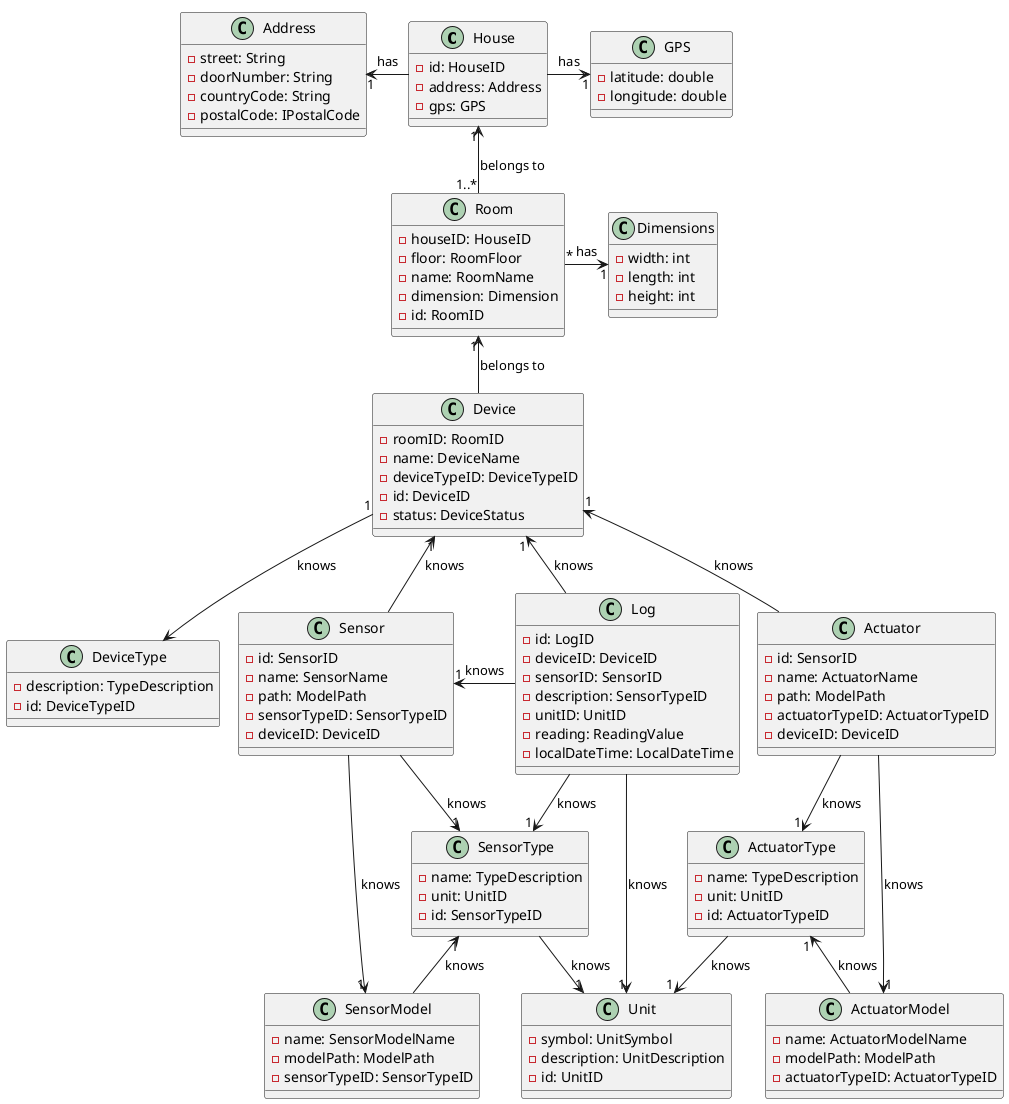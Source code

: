 @startuml
!pragma layout smetana

top to bottom direction
skinparam linetype ortho


class House {
    -id: HouseID
    -address: Address
    -gps: GPS
}
class Address{
    -street: String
    -doorNumber: String
    -countryCode: String
    -postalCode: IPostalCode
}
class GPS{
    -latitude: double
    -longitude: double
}

class Room {
    -houseID: HouseID
    -floor: RoomFloor
    -name: RoomName
    -dimension: Dimension
    -id: RoomID
}

class Dimensions {
    -width: int
    -length: int
    -height: int
}

class Device {
    -roomID: RoomID
    -name: DeviceName
    -deviceTypeID: DeviceTypeID
    -id: DeviceID
    -status: DeviceStatus
}

class DeviceType {
    -description: TypeDescription
    -id: DeviceTypeID
}

class Sensor {
    -id: SensorID
    -name: SensorName
    -path: ModelPath
    -sensorTypeID: SensorTypeID
    -deviceID: DeviceID
}

class SensorType {
    -name: TypeDescription
    -unit: UnitID
    -id: SensorTypeID
}

class SensorModel {
    -name: SensorModelName
    -modelPath: ModelPath
    -sensorTypeID: SensorTypeID
}

class Actuator {
    -id: SensorID
    -name: ActuatorName
    -path: ModelPath
    -actuatorTypeID: ActuatorTypeID
    -deviceID: DeviceID
}

class ActuatorType {
    -name: TypeDescription
    -unit: UnitID
    -id: ActuatorTypeID
}

class ActuatorModel {
    -name: ActuatorModelName
    -modelPath: ModelPath
    -actuatorTypeID: ActuatorTypeID
}

class Unit {
    -symbol: UnitSymbol
    -description: UnitDescription
    -id: UnitID
}

class Log {
    -id: LogID
    -deviceID: DeviceID
    -sensorID: SensorID
    -description: SensorTypeID
    -unitID: UnitID
    -reading: ReadingValue
    -localDateTime: LocalDateTime
}

House -left-> "1" Address : has
House -right-> "1" GPS : has
House "1" <-- "1..*" Room : belongs to
Room "1" <-- Device : belongs to
Room "*" -right-> "1" Dimensions : has
Device "1" <-- Sensor : knows
Device "1" <-- Actuator : knows
Device "1" --> DeviceType : knows
Sensor --> "1" SensorType : knows

Actuator --> "1" ActuatorType : knows
SensorType "1" <-- SensorModel: knows
SensorType --> "1" Unit: knows
ActuatorType "1" <-- ActuatorModel: knows
ActuatorType --> "1" Unit: knows
Sensor --> "1" SensorModel : knows
Actuator --> "1" ActuatorModel : knows

Log -up-> "1" Device : knows
Log -left-> "1" Sensor : knows
Log --> "1" SensorType : knows
Log --> "1" Unit : knows

@enduml



